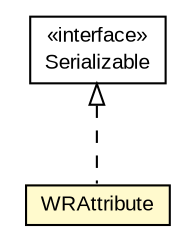 #!/usr/local/bin/dot
#
# Class diagram 
# Generated by UMLGraph version 5.3 (http://www.umlgraph.org/)
#

digraph G {
	edge [fontname="arial",fontsize=10,labelfontname="arial",labelfontsize=10];
	node [fontname="arial",fontsize=10,shape=plaintext];
	nodesep=0.25;
	ranksep=0.5;
	// context.arch.logging.hibernate.WRAttribute
	c160727 [label=<<table title="context.arch.logging.hibernate.WRAttribute" border="0" cellborder="1" cellspacing="0" cellpadding="2" port="p" bgcolor="lemonChiffon" href="./WRAttribute.html">
		<tr><td><table border="0" cellspacing="0" cellpadding="1">
<tr><td align="center" balign="center"> WRAttribute </td></tr>
		</table></td></tr>
		</table>>, fontname="arial", fontcolor="black", fontsize=10.0];
	//context.arch.logging.hibernate.WRAttribute implements java.io.Serializable
	c160743:p -> c160727:p [dir=back,arrowtail=empty,style=dashed];
	// java.io.Serializable
	c160743 [label=<<table title="java.io.Serializable" border="0" cellborder="1" cellspacing="0" cellpadding="2" port="p" href="http://java.sun.com/j2se/1.4.2/docs/api/java/io/Serializable.html">
		<tr><td><table border="0" cellspacing="0" cellpadding="1">
<tr><td align="center" balign="center"> &#171;interface&#187; </td></tr>
<tr><td align="center" balign="center"> Serializable </td></tr>
		</table></td></tr>
		</table>>, fontname="arial", fontcolor="black", fontsize=10.0];
}


